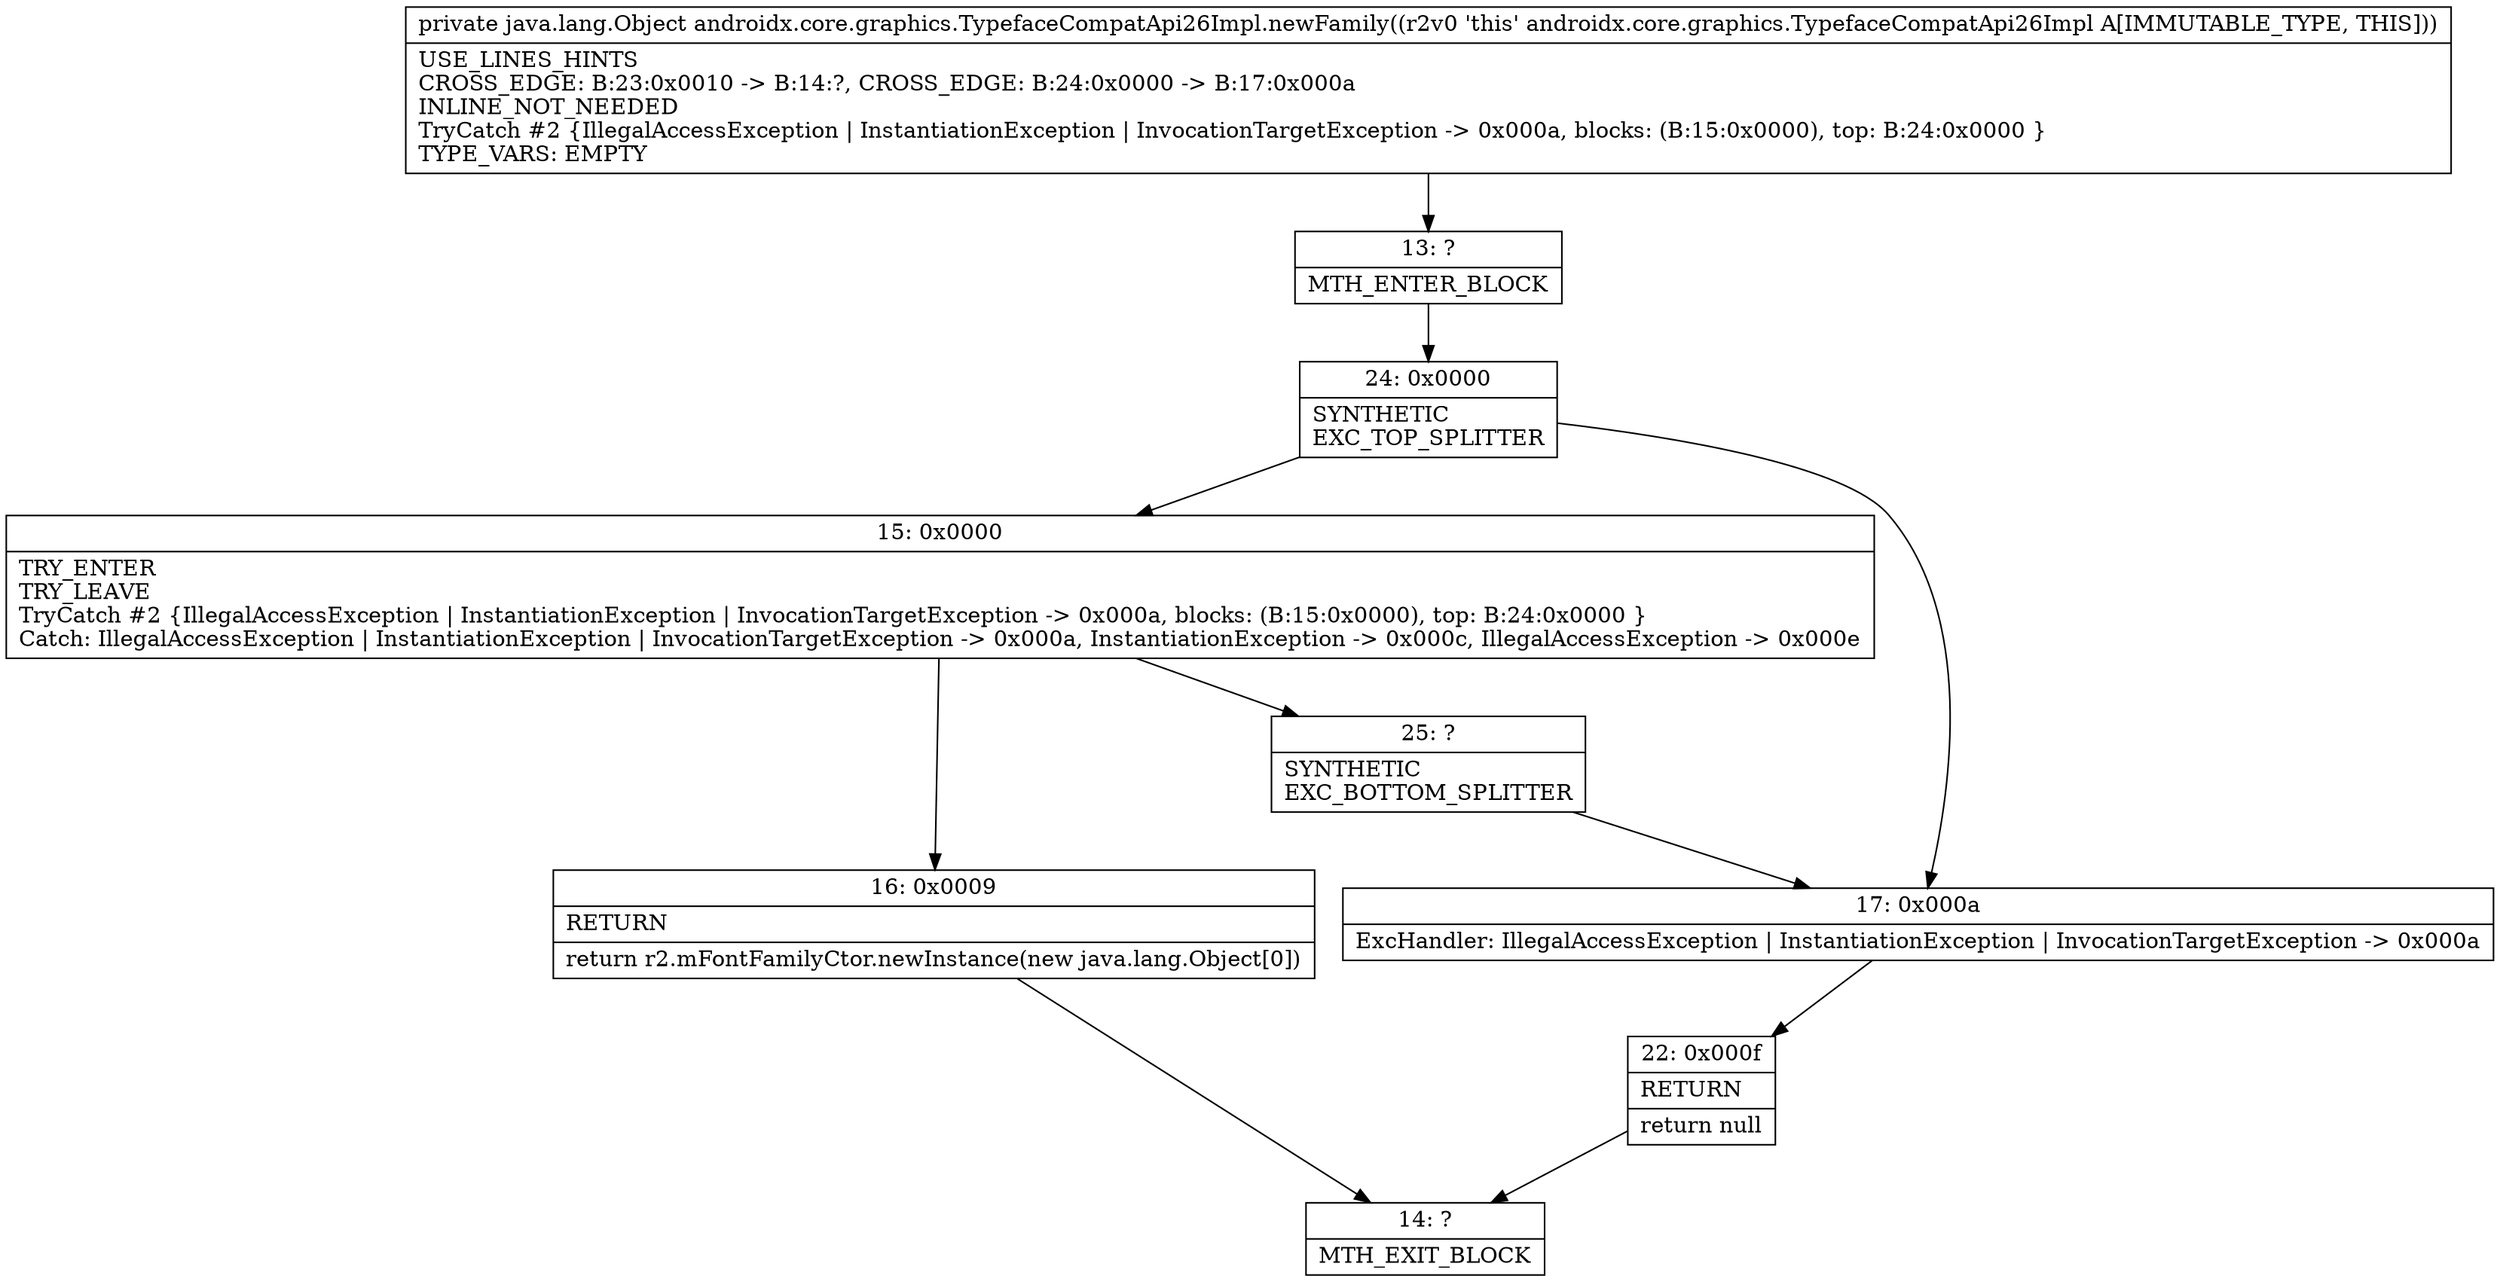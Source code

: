 digraph "CFG forandroidx.core.graphics.TypefaceCompatApi26Impl.newFamily()Ljava\/lang\/Object;" {
Node_13 [shape=record,label="{13\:\ ?|MTH_ENTER_BLOCK\l}"];
Node_24 [shape=record,label="{24\:\ 0x0000|SYNTHETIC\lEXC_TOP_SPLITTER\l}"];
Node_15 [shape=record,label="{15\:\ 0x0000|TRY_ENTER\lTRY_LEAVE\lTryCatch #2 \{IllegalAccessException \| InstantiationException \| InvocationTargetException \-\> 0x000a, blocks: (B:15:0x0000), top: B:24:0x0000 \}\lCatch: IllegalAccessException \| InstantiationException \| InvocationTargetException \-\> 0x000a, InstantiationException \-\> 0x000c, IllegalAccessException \-\> 0x000e\l}"];
Node_16 [shape=record,label="{16\:\ 0x0009|RETURN\l|return r2.mFontFamilyCtor.newInstance(new java.lang.Object[0])\l}"];
Node_14 [shape=record,label="{14\:\ ?|MTH_EXIT_BLOCK\l}"];
Node_25 [shape=record,label="{25\:\ ?|SYNTHETIC\lEXC_BOTTOM_SPLITTER\l}"];
Node_17 [shape=record,label="{17\:\ 0x000a|ExcHandler: IllegalAccessException \| InstantiationException \| InvocationTargetException \-\> 0x000a\l}"];
Node_22 [shape=record,label="{22\:\ 0x000f|RETURN\l|return null\l}"];
MethodNode[shape=record,label="{private java.lang.Object androidx.core.graphics.TypefaceCompatApi26Impl.newFamily((r2v0 'this' androidx.core.graphics.TypefaceCompatApi26Impl A[IMMUTABLE_TYPE, THIS]))  | USE_LINES_HINTS\lCROSS_EDGE: B:23:0x0010 \-\> B:14:?, CROSS_EDGE: B:24:0x0000 \-\> B:17:0x000a\lINLINE_NOT_NEEDED\lTryCatch #2 \{IllegalAccessException \| InstantiationException \| InvocationTargetException \-\> 0x000a, blocks: (B:15:0x0000), top: B:24:0x0000 \}\lTYPE_VARS: EMPTY\l}"];
MethodNode -> Node_13;Node_13 -> Node_24;
Node_24 -> Node_15;
Node_24 -> Node_17;
Node_15 -> Node_16;
Node_15 -> Node_25;
Node_16 -> Node_14;
Node_25 -> Node_17;
Node_17 -> Node_22;
Node_22 -> Node_14;
}

